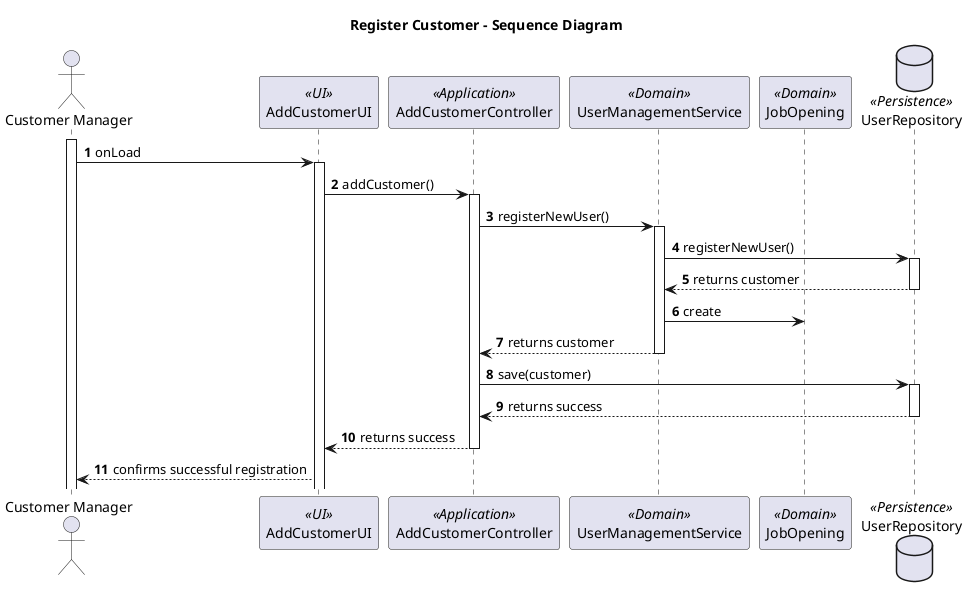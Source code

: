 @startuml

title Register Customer - Sequence Diagram

autonumber
actor "Customer Manager" as M
participant AddCustomerUI as UI <<UI>>
participant AddCustomerController as Controller <<Application>>
participant UserManagementService as MN <<Domain>>
participant JobOpening as JO <<Domain>>
database UserRepository as UserRepo <<Persistence>>

activate M
M -> UI : onLoad
activate UI
UI -> Controller: addCustomer()
activate Controller
Controller -> MN: registerNewUser()

activate MN
MN -> UserRepo: registerNewUser()
activate UserRepo

UserRepo --> MN: returns customer
deactivate UserRepo
MN -> JO: create
MN --> Controller: returns customer
deactivate MN




Controller -> UserRepo: save(customer)
activate UserRepo

UserRepo --> Controller: returns success
deactivate UserRepo
Controller --> UI: returns success
deactivate Controller

UI --> M: confirms successful registration

@enduml